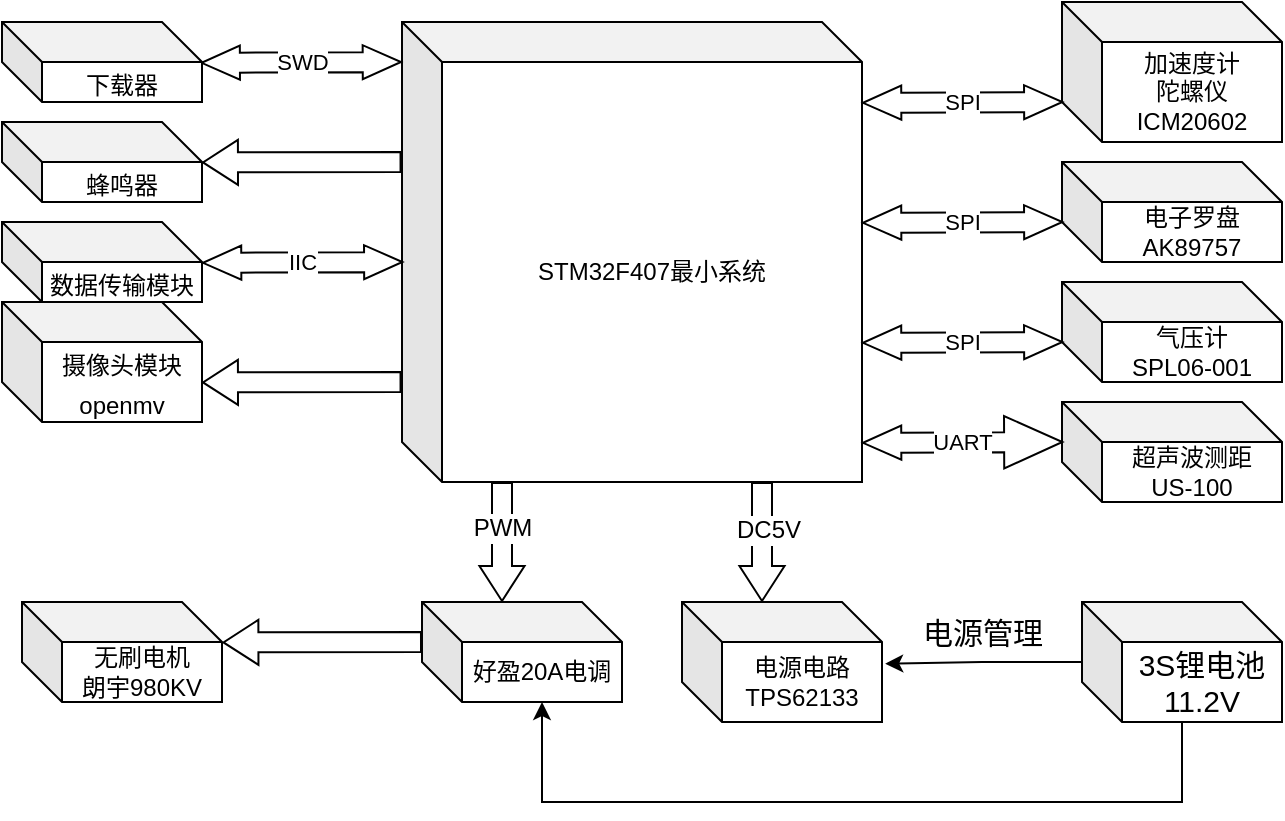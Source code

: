 <mxfile version="18.0.7" type="github">
  <diagram id="IgAtLRoqaORFCgqY8lEI" name="Page-1">
    <mxGraphModel dx="896" dy="605" grid="1" gridSize="10" guides="1" tooltips="1" connect="1" arrows="1" fold="1" page="1" pageScale="1" pageWidth="827" pageHeight="1169" math="0" shadow="0">
      <root>
        <mxCell id="0" />
        <mxCell id="1" parent="0" />
        <mxCell id="XRNb0y5-1gbLOPC4F7S8-13" value="STM32F407最小系统" style="shape=cube;whiteSpace=wrap;html=1;boundedLbl=1;backgroundOutline=1;darkOpacity=0.05;darkOpacity2=0.1;" vertex="1" parent="1">
          <mxGeometry x="250" y="130" width="230" height="230" as="geometry" />
        </mxCell>
        <mxCell id="XRNb0y5-1gbLOPC4F7S8-14" value="加速度计&lt;br&gt;陀螺仪&lt;br&gt;ICM20602" style="shape=cube;whiteSpace=wrap;html=1;boundedLbl=1;backgroundOutline=1;darkOpacity=0.05;darkOpacity2=0.1;size=20;" vertex="1" parent="1">
          <mxGeometry x="580" y="120" width="110" height="70" as="geometry" />
        </mxCell>
        <mxCell id="XRNb0y5-1gbLOPC4F7S8-23" value="电子罗盘&lt;br&gt;AK89757" style="shape=cube;whiteSpace=wrap;html=1;boundedLbl=1;backgroundOutline=1;darkOpacity=0.05;darkOpacity2=0.1;size=20;" vertex="1" parent="1">
          <mxGeometry x="580" y="200" width="110" height="50" as="geometry" />
        </mxCell>
        <mxCell id="XRNb0y5-1gbLOPC4F7S8-24" value="" style="shape=flexArrow;endArrow=classic;startArrow=classic;html=1;rounded=0;entryX=0;entryY=0;entryDx=0;entryDy=15;entryPerimeter=0;exitX=0.997;exitY=0.127;exitDx=0;exitDy=0;exitPerimeter=0;endWidth=6;endSize=6.047;startWidth=6;startSize=6.047;" edge="1" parent="1">
          <mxGeometry width="100" height="100" relative="1" as="geometry">
            <mxPoint x="480.0" y="230.4" as="sourcePoint" />
            <mxPoint x="580.69" y="230" as="targetPoint" />
          </mxGeometry>
        </mxCell>
        <mxCell id="XRNb0y5-1gbLOPC4F7S8-25" value="SPI" style="edgeLabel;html=1;align=center;verticalAlign=middle;resizable=0;points=[];" vertex="1" connectable="0" parent="XRNb0y5-1gbLOPC4F7S8-24">
          <mxGeometry x="-0.143" relative="1" as="geometry">
            <mxPoint x="7" as="offset" />
          </mxGeometry>
        </mxCell>
        <mxCell id="XRNb0y5-1gbLOPC4F7S8-26" value="气压计&lt;br&gt;SPL06-001" style="shape=cube;whiteSpace=wrap;html=1;boundedLbl=1;backgroundOutline=1;darkOpacity=0.05;darkOpacity2=0.1;size=20;" vertex="1" parent="1">
          <mxGeometry x="580" y="260" width="110" height="50" as="geometry" />
        </mxCell>
        <mxCell id="XRNb0y5-1gbLOPC4F7S8-27" value="" style="shape=flexArrow;endArrow=classic;startArrow=classic;html=1;rounded=0;entryX=0;entryY=0;entryDx=0;entryDy=15;entryPerimeter=0;exitX=0.997;exitY=0.127;exitDx=0;exitDy=0;exitPerimeter=0;endWidth=6;endSize=6.047;startWidth=6;startSize=6.047;" edge="1" parent="1">
          <mxGeometry width="100" height="100" relative="1" as="geometry">
            <mxPoint x="480" y="290.4" as="sourcePoint" />
            <mxPoint x="580.69" y="290" as="targetPoint" />
          </mxGeometry>
        </mxCell>
        <mxCell id="XRNb0y5-1gbLOPC4F7S8-28" value="SPI" style="edgeLabel;html=1;align=center;verticalAlign=middle;resizable=0;points=[];" vertex="1" connectable="0" parent="XRNb0y5-1gbLOPC4F7S8-27">
          <mxGeometry x="-0.143" relative="1" as="geometry">
            <mxPoint x="7" as="offset" />
          </mxGeometry>
        </mxCell>
        <mxCell id="XRNb0y5-1gbLOPC4F7S8-29" value="超声波测距&lt;br&gt;US-100" style="shape=cube;whiteSpace=wrap;html=1;boundedLbl=1;backgroundOutline=1;darkOpacity=0.05;darkOpacity2=0.1;size=20;" vertex="1" parent="1">
          <mxGeometry x="580" y="320" width="110" height="50" as="geometry" />
        </mxCell>
        <mxCell id="XRNb0y5-1gbLOPC4F7S8-30" value="" style="shape=flexArrow;endArrow=classic;startArrow=classic;html=1;rounded=0;entryX=0;entryY=0;entryDx=0;entryDy=15;entryPerimeter=0;exitX=0.997;exitY=0.127;exitDx=0;exitDy=0;exitPerimeter=0;endWidth=6;endSize=6.047;startWidth=6;startSize=6.047;" edge="1" parent="1">
          <mxGeometry width="100" height="100" relative="1" as="geometry">
            <mxPoint x="480" y="170.4" as="sourcePoint" />
            <mxPoint x="580.69" y="170" as="targetPoint" />
          </mxGeometry>
        </mxCell>
        <mxCell id="XRNb0y5-1gbLOPC4F7S8-31" value="SPI" style="edgeLabel;html=1;align=center;verticalAlign=middle;resizable=0;points=[];" vertex="1" connectable="0" parent="XRNb0y5-1gbLOPC4F7S8-30">
          <mxGeometry x="-0.143" relative="1" as="geometry">
            <mxPoint x="7" as="offset" />
          </mxGeometry>
        </mxCell>
        <mxCell id="XRNb0y5-1gbLOPC4F7S8-32" value="" style="shape=flexArrow;endArrow=classic;startArrow=classic;html=1;rounded=0;entryX=0;entryY=0;entryDx=0;entryDy=15;entryPerimeter=0;exitX=0.997;exitY=0.127;exitDx=0;exitDy=0;exitPerimeter=0;endWidth=15.2;endSize=9.376;startWidth=6;startSize=6.047;" edge="1" parent="1">
          <mxGeometry width="100" height="100" relative="1" as="geometry">
            <mxPoint x="480" y="340.4" as="sourcePoint" />
            <mxPoint x="580.69" y="340" as="targetPoint" />
          </mxGeometry>
        </mxCell>
        <mxCell id="XRNb0y5-1gbLOPC4F7S8-33" value="UART" style="edgeLabel;html=1;align=center;verticalAlign=middle;resizable=0;points=[];" vertex="1" connectable="0" parent="XRNb0y5-1gbLOPC4F7S8-32">
          <mxGeometry x="-0.143" relative="1" as="geometry">
            <mxPoint x="7" as="offset" />
          </mxGeometry>
        </mxCell>
        <mxCell id="XRNb0y5-1gbLOPC4F7S8-41" value="" style="shape=flexArrow;endArrow=classic;startArrow=classic;html=1;rounded=0;entryX=0;entryY=0;entryDx=0;entryDy=15;entryPerimeter=0;exitX=0.997;exitY=0.127;exitDx=0;exitDy=0;exitPerimeter=0;endWidth=6;endSize=6.047;startWidth=6;startSize=6.047;" edge="1" parent="1">
          <mxGeometry width="100" height="100" relative="1" as="geometry">
            <mxPoint x="149.31" y="150.4" as="sourcePoint" />
            <mxPoint x="250.0" y="150" as="targetPoint" />
          </mxGeometry>
        </mxCell>
        <mxCell id="XRNb0y5-1gbLOPC4F7S8-42" value="SWD" style="edgeLabel;html=1;align=center;verticalAlign=middle;resizable=0;points=[];" vertex="1" connectable="0" parent="XRNb0y5-1gbLOPC4F7S8-41">
          <mxGeometry x="-0.143" relative="1" as="geometry">
            <mxPoint x="7" as="offset" />
          </mxGeometry>
        </mxCell>
        <mxCell id="XRNb0y5-1gbLOPC4F7S8-43" value="&lt;font style=&quot;font-size: 12px;&quot;&gt;下载器&lt;/font&gt;" style="shape=cube;whiteSpace=wrap;html=1;boundedLbl=1;backgroundOutline=1;darkOpacity=0.05;darkOpacity2=0.1;fontSize=16;" vertex="1" parent="1">
          <mxGeometry x="50" y="130" width="100" height="40" as="geometry" />
        </mxCell>
        <mxCell id="XRNb0y5-1gbLOPC4F7S8-46" value="" style="shape=flexArrow;endArrow=classic;html=1;rounded=0;fontSize=12;endWidth=11.538;endSize=5.492;exitX=-0.001;exitY=0.273;exitDx=0;exitDy=0;exitPerimeter=0;" edge="1" parent="1">
          <mxGeometry width="50" height="50" relative="1" as="geometry">
            <mxPoint x="249.77" y="200.0" as="sourcePoint" />
            <mxPoint x="150" y="200.21" as="targetPoint" />
          </mxGeometry>
        </mxCell>
        <mxCell id="XRNb0y5-1gbLOPC4F7S8-48" value="&lt;font style=&quot;font-size: 12px;&quot;&gt;蜂鸣器&lt;/font&gt;" style="shape=cube;whiteSpace=wrap;html=1;boundedLbl=1;backgroundOutline=1;darkOpacity=0.05;darkOpacity2=0.1;fontSize=16;" vertex="1" parent="1">
          <mxGeometry x="50" y="180" width="100" height="40" as="geometry" />
        </mxCell>
        <mxCell id="XRNb0y5-1gbLOPC4F7S8-49" value="" style="shape=flexArrow;endArrow=classic;startArrow=classic;html=1;rounded=0;entryX=0;entryY=0;entryDx=0;entryDy=15;entryPerimeter=0;exitX=0.997;exitY=0.127;exitDx=0;exitDy=0;exitPerimeter=0;endWidth=6;endSize=6.047;startWidth=6;startSize=6.047;" edge="1" parent="1">
          <mxGeometry width="100" height="100" relative="1" as="geometry">
            <mxPoint x="150.0" y="250.4" as="sourcePoint" />
            <mxPoint x="250.69" y="250" as="targetPoint" />
          </mxGeometry>
        </mxCell>
        <mxCell id="XRNb0y5-1gbLOPC4F7S8-50" value="IIC" style="edgeLabel;html=1;align=center;verticalAlign=middle;resizable=0;points=[];" vertex="1" connectable="0" parent="XRNb0y5-1gbLOPC4F7S8-49">
          <mxGeometry x="-0.143" relative="1" as="geometry">
            <mxPoint x="7" as="offset" />
          </mxGeometry>
        </mxCell>
        <mxCell id="XRNb0y5-1gbLOPC4F7S8-51" value="&lt;font style=&quot;font-size: 12px;&quot;&gt;数据传输模块&lt;/font&gt;" style="shape=cube;whiteSpace=wrap;html=1;boundedLbl=1;backgroundOutline=1;darkOpacity=0.05;darkOpacity2=0.1;fontSize=16;" vertex="1" parent="1">
          <mxGeometry x="50" y="230" width="100" height="40" as="geometry" />
        </mxCell>
        <mxCell id="XRNb0y5-1gbLOPC4F7S8-52" value="" style="shape=flexArrow;endArrow=classic;html=1;rounded=0;fontSize=12;endWidth=11.538;endSize=5.492;exitX=-0.001;exitY=0.273;exitDx=0;exitDy=0;exitPerimeter=0;" edge="1" parent="1">
          <mxGeometry width="50" height="50" relative="1" as="geometry">
            <mxPoint x="249.77" y="310" as="sourcePoint" />
            <mxPoint x="150" y="310.21" as="targetPoint" />
          </mxGeometry>
        </mxCell>
        <mxCell id="XRNb0y5-1gbLOPC4F7S8-53" value="&lt;font style=&quot;font-size: 12px;&quot;&gt;摄像头模块&lt;br&gt;openmv&lt;br&gt;&lt;/font&gt;" style="shape=cube;whiteSpace=wrap;html=1;boundedLbl=1;backgroundOutline=1;darkOpacity=0.05;darkOpacity2=0.1;fontSize=16;" vertex="1" parent="1">
          <mxGeometry x="50" y="270" width="100" height="60" as="geometry" />
        </mxCell>
        <mxCell id="XRNb0y5-1gbLOPC4F7S8-64" value="好盈20A电调" style="shape=cube;whiteSpace=wrap;html=1;boundedLbl=1;backgroundOutline=1;darkOpacity=0.05;darkOpacity2=0.1;fontSize=12;" vertex="1" parent="1">
          <mxGeometry x="260" y="420" width="100" height="50" as="geometry" />
        </mxCell>
        <mxCell id="XRNb0y5-1gbLOPC4F7S8-66" value="" style="shape=flexArrow;endArrow=classic;html=1;rounded=0;fontSize=12;endWidth=11.538;endSize=5.492;entryX=0;entryY=0;entryDx=40;entryDy=0;entryPerimeter=0;" edge="1" parent="1" target="XRNb0y5-1gbLOPC4F7S8-64">
          <mxGeometry width="50" height="50" relative="1" as="geometry">
            <mxPoint x="300" y="360" as="sourcePoint" />
            <mxPoint x="160.23" y="310.21" as="targetPoint" />
          </mxGeometry>
        </mxCell>
        <mxCell id="XRNb0y5-1gbLOPC4F7S8-70" value="PWM" style="edgeLabel;html=1;align=center;verticalAlign=middle;resizable=0;points=[];fontSize=12;" vertex="1" connectable="0" parent="XRNb0y5-1gbLOPC4F7S8-66">
          <mxGeometry x="-0.239" relative="1" as="geometry">
            <mxPoint as="offset" />
          </mxGeometry>
        </mxCell>
        <mxCell id="XRNb0y5-1gbLOPC4F7S8-68" value="电源电路&lt;br&gt;TPS62133" style="shape=cube;whiteSpace=wrap;html=1;boundedLbl=1;backgroundOutline=1;darkOpacity=0.05;darkOpacity2=0.1;fontSize=12;" vertex="1" parent="1">
          <mxGeometry x="390" y="420" width="100" height="60" as="geometry" />
        </mxCell>
        <mxCell id="XRNb0y5-1gbLOPC4F7S8-69" value="" style="shape=flexArrow;endArrow=classic;html=1;rounded=0;fontSize=12;endWidth=11.538;endSize=5.492;entryX=0;entryY=0;entryDx=40;entryDy=0;entryPerimeter=0;" edge="1" parent="1" target="XRNb0y5-1gbLOPC4F7S8-68">
          <mxGeometry width="50" height="50" relative="1" as="geometry">
            <mxPoint x="430" y="360" as="sourcePoint" />
            <mxPoint x="310" y="430" as="targetPoint" />
          </mxGeometry>
        </mxCell>
        <mxCell id="XRNb0y5-1gbLOPC4F7S8-71" value="DC5V" style="edgeLabel;html=1;align=center;verticalAlign=middle;resizable=0;points=[];fontSize=12;" vertex="1" connectable="0" parent="XRNb0y5-1gbLOPC4F7S8-69">
          <mxGeometry x="-0.192" y="3" relative="1" as="geometry">
            <mxPoint as="offset" />
          </mxGeometry>
        </mxCell>
        <mxCell id="XRNb0y5-1gbLOPC4F7S8-77" style="edgeStyle=orthogonalEdgeStyle;rounded=0;orthogonalLoop=1;jettySize=auto;html=1;entryX=0;entryY=0;entryDx=60;entryDy=50;entryPerimeter=0;fontSize=15;" edge="1" parent="1" source="XRNb0y5-1gbLOPC4F7S8-72" target="XRNb0y5-1gbLOPC4F7S8-64">
          <mxGeometry relative="1" as="geometry">
            <Array as="points">
              <mxPoint x="640" y="520" />
              <mxPoint x="320" y="520" />
            </Array>
          </mxGeometry>
        </mxCell>
        <mxCell id="XRNb0y5-1gbLOPC4F7S8-78" style="edgeStyle=orthogonalEdgeStyle;rounded=0;orthogonalLoop=1;jettySize=auto;html=1;entryX=1.016;entryY=0.515;entryDx=0;entryDy=0;entryPerimeter=0;fontSize=15;" edge="1" parent="1" source="XRNb0y5-1gbLOPC4F7S8-72" target="XRNb0y5-1gbLOPC4F7S8-68">
          <mxGeometry relative="1" as="geometry" />
        </mxCell>
        <mxCell id="XRNb0y5-1gbLOPC4F7S8-72" value="3S锂电池&lt;br&gt;11.2V" style="shape=cube;whiteSpace=wrap;html=1;boundedLbl=1;backgroundOutline=1;darkOpacity=0.05;darkOpacity2=0.1;fontSize=15;" vertex="1" parent="1">
          <mxGeometry x="590" y="420" width="100" height="60" as="geometry" />
        </mxCell>
        <mxCell id="XRNb0y5-1gbLOPC4F7S8-75" value="无刷电机&lt;br&gt;朗宇980KV" style="shape=cube;whiteSpace=wrap;html=1;boundedLbl=1;backgroundOutline=1;darkOpacity=0.05;darkOpacity2=0.1;fontSize=12;" vertex="1" parent="1">
          <mxGeometry x="60" y="420" width="100" height="50" as="geometry" />
        </mxCell>
        <mxCell id="XRNb0y5-1gbLOPC4F7S8-76" value="" style="shape=flexArrow;endArrow=classic;html=1;rounded=0;fontSize=12;endWidth=11.538;endSize=5.492;exitX=-0.001;exitY=0.273;exitDx=0;exitDy=0;exitPerimeter=0;" edge="1" parent="1">
          <mxGeometry width="50" height="50" relative="1" as="geometry">
            <mxPoint x="260.0" y="440" as="sourcePoint" />
            <mxPoint x="160.23" y="440.21" as="targetPoint" />
          </mxGeometry>
        </mxCell>
        <mxCell id="XRNb0y5-1gbLOPC4F7S8-79" value="电源管理" style="text;html=1;align=center;verticalAlign=middle;resizable=0;points=[];autosize=1;strokeColor=none;fillColor=none;fontSize=15;" vertex="1" parent="1">
          <mxGeometry x="500" y="425" width="80" height="20" as="geometry" />
        </mxCell>
      </root>
    </mxGraphModel>
  </diagram>
</mxfile>
